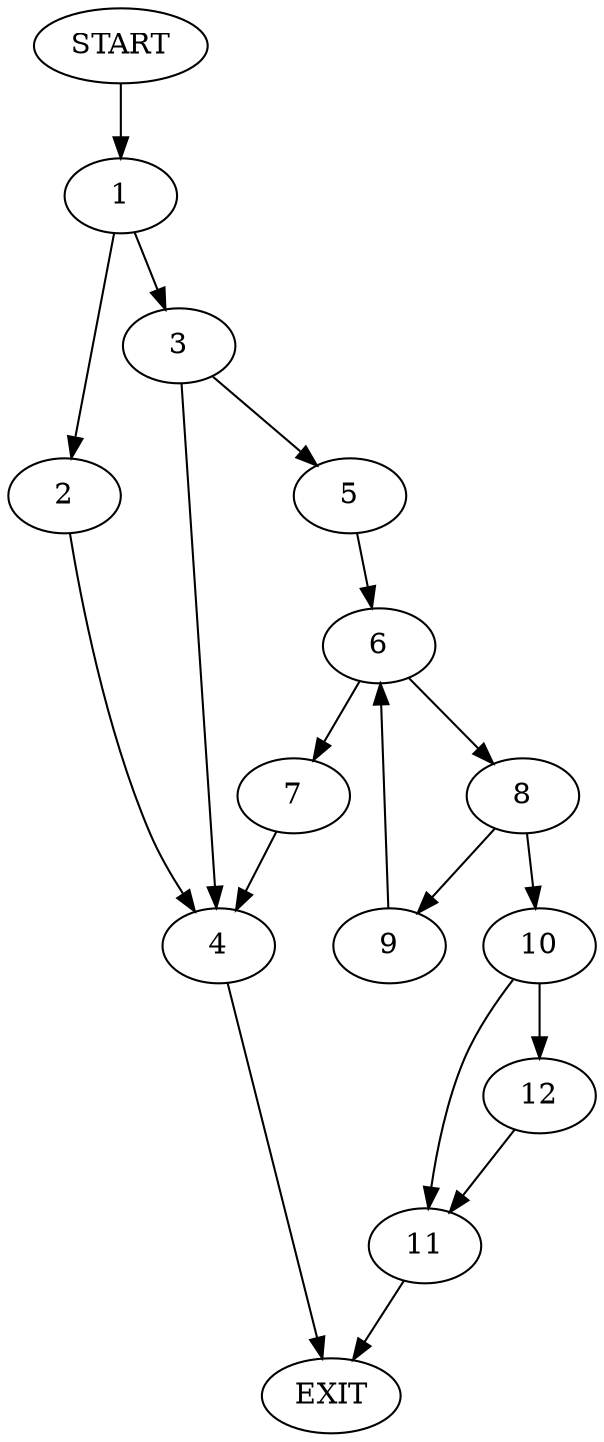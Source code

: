 digraph {
0 [label="START"]
13 [label="EXIT"]
0 -> 1
1 -> 2
1 -> 3
3 -> 4
3 -> 5
2 -> 4
4 -> 13
5 -> 6
6 -> 7
6 -> 8
7 -> 4
8 -> 9
8 -> 10
9 -> 6
10 -> 11
10 -> 12
11 -> 13
12 -> 11
}
